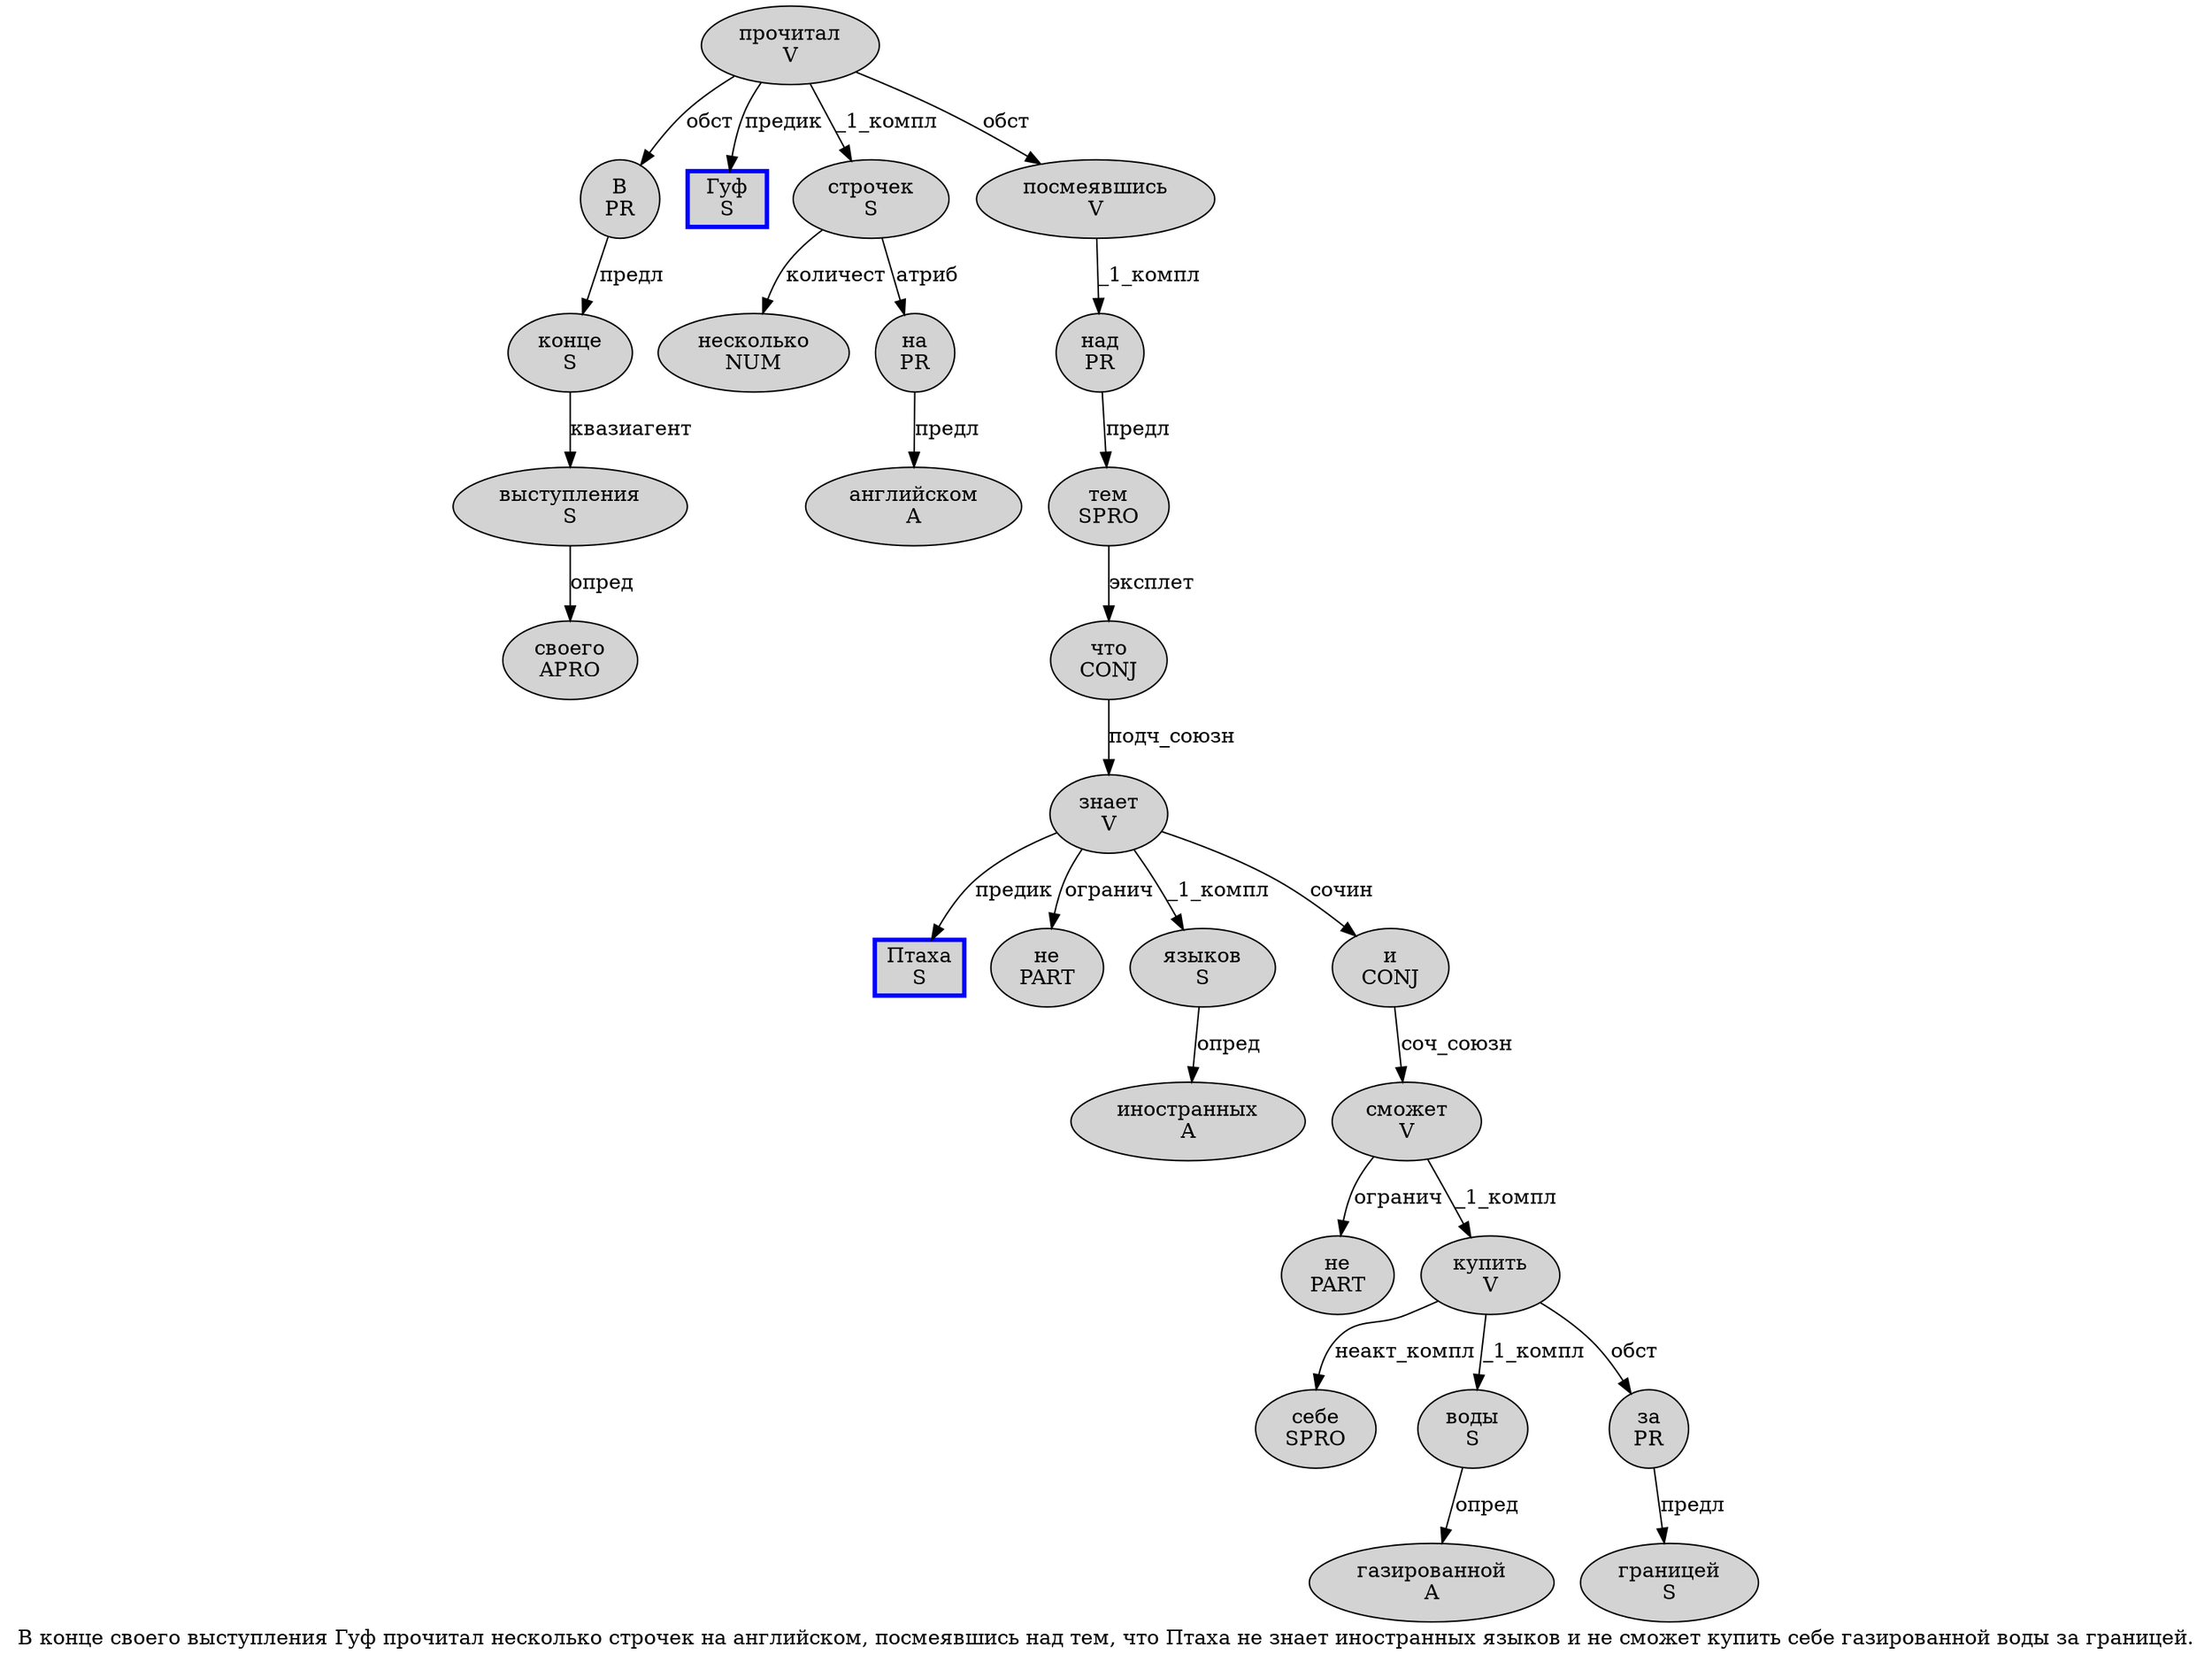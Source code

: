 digraph SENTENCE_410 {
	graph [label="В конце своего выступления Гуф прочитал несколько строчек на английском, посмеявшись над тем, что Птаха не знает иностранных языков и не сможет купить себе газированной воды за границей."]
	node [style=filled]
		0 [label="В
PR" color="" fillcolor=lightgray penwidth=1 shape=ellipse]
		1 [label="конце
S" color="" fillcolor=lightgray penwidth=1 shape=ellipse]
		2 [label="своего
APRO" color="" fillcolor=lightgray penwidth=1 shape=ellipse]
		3 [label="выступления
S" color="" fillcolor=lightgray penwidth=1 shape=ellipse]
		4 [label="Гуф
S" color=blue fillcolor=lightgray penwidth=3 shape=box]
		5 [label="прочитал
V" color="" fillcolor=lightgray penwidth=1 shape=ellipse]
		6 [label="несколько
NUM" color="" fillcolor=lightgray penwidth=1 shape=ellipse]
		7 [label="строчек
S" color="" fillcolor=lightgray penwidth=1 shape=ellipse]
		8 [label="на
PR" color="" fillcolor=lightgray penwidth=1 shape=ellipse]
		9 [label="английском
A" color="" fillcolor=lightgray penwidth=1 shape=ellipse]
		11 [label="посмеявшись
V" color="" fillcolor=lightgray penwidth=1 shape=ellipse]
		12 [label="над
PR" color="" fillcolor=lightgray penwidth=1 shape=ellipse]
		13 [label="тем
SPRO" color="" fillcolor=lightgray penwidth=1 shape=ellipse]
		15 [label="что
CONJ" color="" fillcolor=lightgray penwidth=1 shape=ellipse]
		16 [label="Птаха
S" color=blue fillcolor=lightgray penwidth=3 shape=box]
		17 [label="не
PART" color="" fillcolor=lightgray penwidth=1 shape=ellipse]
		18 [label="знает
V" color="" fillcolor=lightgray penwidth=1 shape=ellipse]
		19 [label="иностранных
A" color="" fillcolor=lightgray penwidth=1 shape=ellipse]
		20 [label="языков
S" color="" fillcolor=lightgray penwidth=1 shape=ellipse]
		21 [label="и
CONJ" color="" fillcolor=lightgray penwidth=1 shape=ellipse]
		22 [label="не
PART" color="" fillcolor=lightgray penwidth=1 shape=ellipse]
		23 [label="сможет
V" color="" fillcolor=lightgray penwidth=1 shape=ellipse]
		24 [label="купить
V" color="" fillcolor=lightgray penwidth=1 shape=ellipse]
		25 [label="себе
SPRO" color="" fillcolor=lightgray penwidth=1 shape=ellipse]
		26 [label="газированной
A" color="" fillcolor=lightgray penwidth=1 shape=ellipse]
		27 [label="воды
S" color="" fillcolor=lightgray penwidth=1 shape=ellipse]
		28 [label="за
PR" color="" fillcolor=lightgray penwidth=1 shape=ellipse]
		29 [label="границей
S" color="" fillcolor=lightgray penwidth=1 shape=ellipse]
			3 -> 2 [label="опред"]
			7 -> 6 [label="количест"]
			7 -> 8 [label="атриб"]
			15 -> 18 [label="подч_союзн"]
			12 -> 13 [label="предл"]
			21 -> 23 [label="соч_союзн"]
			8 -> 9 [label="предл"]
			18 -> 16 [label="предик"]
			18 -> 17 [label="огранич"]
			18 -> 20 [label="_1_компл"]
			18 -> 21 [label="сочин"]
			1 -> 3 [label="квазиагент"]
			11 -> 12 [label="_1_компл"]
			24 -> 25 [label="неакт_компл"]
			24 -> 27 [label="_1_компл"]
			24 -> 28 [label="обст"]
			27 -> 26 [label="опред"]
			20 -> 19 [label="опред"]
			13 -> 15 [label="эксплет"]
			5 -> 0 [label="обст"]
			5 -> 4 [label="предик"]
			5 -> 7 [label="_1_компл"]
			5 -> 11 [label="обст"]
			0 -> 1 [label="предл"]
			28 -> 29 [label="предл"]
			23 -> 22 [label="огранич"]
			23 -> 24 [label="_1_компл"]
}